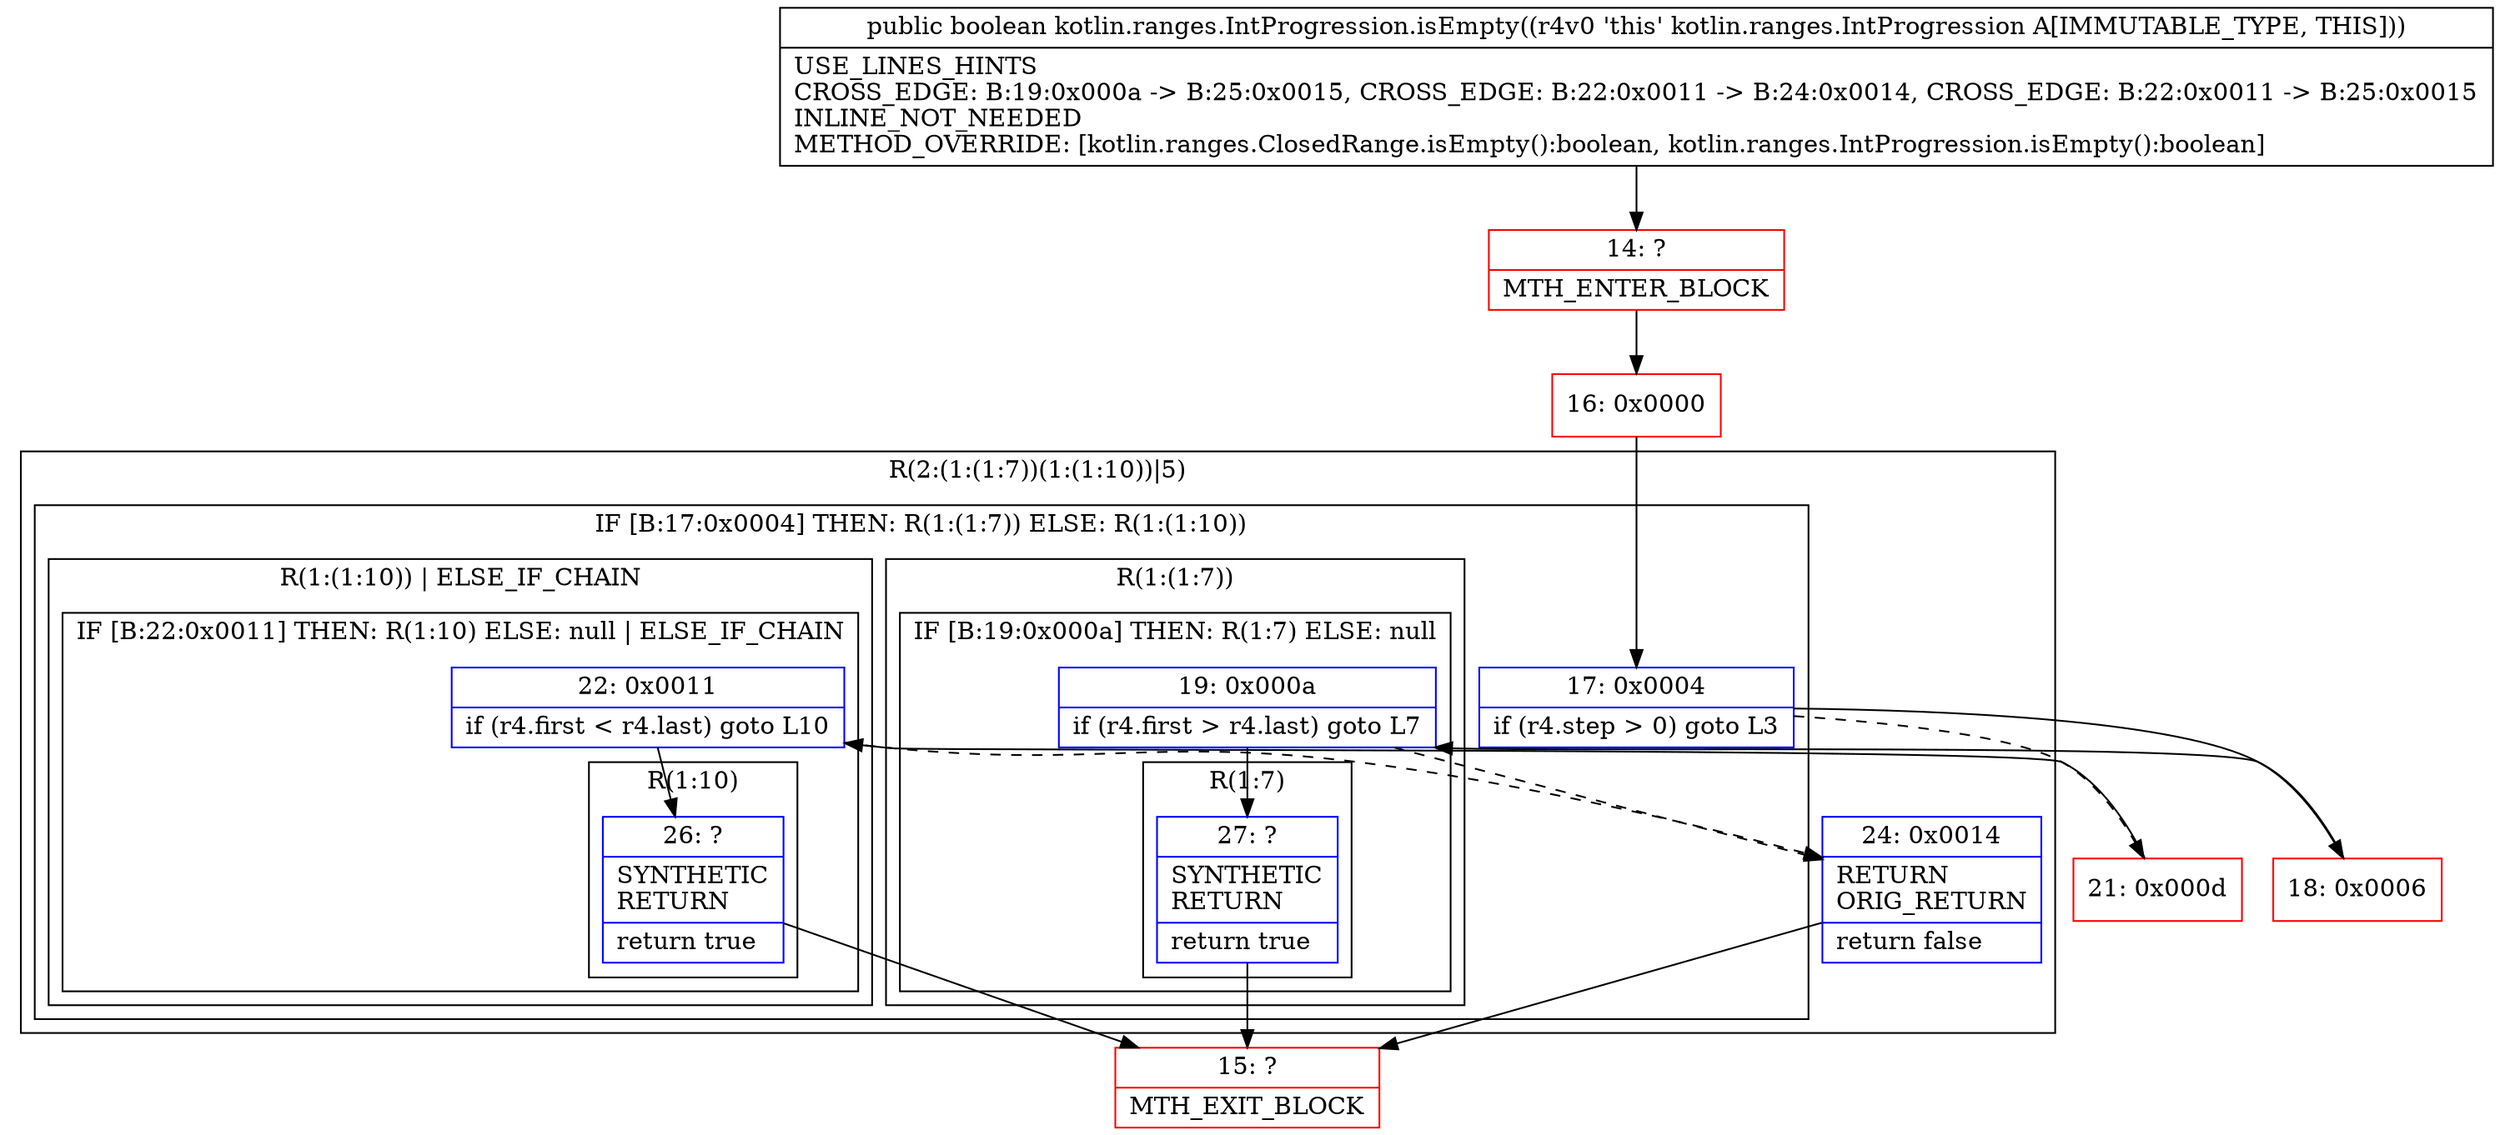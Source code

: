 digraph "CFG forkotlin.ranges.IntProgression.isEmpty()Z" {
subgraph cluster_Region_1162118908 {
label = "R(2:(1:(1:7))(1:(1:10))|5)";
node [shape=record,color=blue];
subgraph cluster_IfRegion_1032089728 {
label = "IF [B:17:0x0004] THEN: R(1:(1:7)) ELSE: R(1:(1:10))";
node [shape=record,color=blue];
Node_17 [shape=record,label="{17\:\ 0x0004|if (r4.step \> 0) goto L3\l}"];
subgraph cluster_Region_1363436534 {
label = "R(1:(1:7))";
node [shape=record,color=blue];
subgraph cluster_IfRegion_836942830 {
label = "IF [B:19:0x000a] THEN: R(1:7) ELSE: null";
node [shape=record,color=blue];
Node_19 [shape=record,label="{19\:\ 0x000a|if (r4.first \> r4.last) goto L7\l}"];
subgraph cluster_Region_1357953096 {
label = "R(1:7)";
node [shape=record,color=blue];
Node_27 [shape=record,label="{27\:\ ?|SYNTHETIC\lRETURN\l|return true\l}"];
}
}
}
subgraph cluster_Region_1315885734 {
label = "R(1:(1:10)) | ELSE_IF_CHAIN\l";
node [shape=record,color=blue];
subgraph cluster_IfRegion_1019695950 {
label = "IF [B:22:0x0011] THEN: R(1:10) ELSE: null | ELSE_IF_CHAIN\l";
node [shape=record,color=blue];
Node_22 [shape=record,label="{22\:\ 0x0011|if (r4.first \< r4.last) goto L10\l}"];
subgraph cluster_Region_408859379 {
label = "R(1:10)";
node [shape=record,color=blue];
Node_26 [shape=record,label="{26\:\ ?|SYNTHETIC\lRETURN\l|return true\l}"];
}
}
}
}
Node_24 [shape=record,label="{24\:\ 0x0014|RETURN\lORIG_RETURN\l|return false\l}"];
}
Node_14 [shape=record,color=red,label="{14\:\ ?|MTH_ENTER_BLOCK\l}"];
Node_16 [shape=record,color=red,label="{16\:\ 0x0000}"];
Node_18 [shape=record,color=red,label="{18\:\ 0x0006}"];
Node_15 [shape=record,color=red,label="{15\:\ ?|MTH_EXIT_BLOCK\l}"];
Node_21 [shape=record,color=red,label="{21\:\ 0x000d}"];
MethodNode[shape=record,label="{public boolean kotlin.ranges.IntProgression.isEmpty((r4v0 'this' kotlin.ranges.IntProgression A[IMMUTABLE_TYPE, THIS]))  | USE_LINES_HINTS\lCROSS_EDGE: B:19:0x000a \-\> B:25:0x0015, CROSS_EDGE: B:22:0x0011 \-\> B:24:0x0014, CROSS_EDGE: B:22:0x0011 \-\> B:25:0x0015\lINLINE_NOT_NEEDED\lMETHOD_OVERRIDE: [kotlin.ranges.ClosedRange.isEmpty():boolean, kotlin.ranges.IntProgression.isEmpty():boolean]\l}"];
MethodNode -> Node_14;Node_17 -> Node_18;
Node_17 -> Node_21[style=dashed];
Node_19 -> Node_24[style=dashed];
Node_19 -> Node_27;
Node_27 -> Node_15;
Node_22 -> Node_24[style=dashed];
Node_22 -> Node_26;
Node_26 -> Node_15;
Node_24 -> Node_15;
Node_14 -> Node_16;
Node_16 -> Node_17;
Node_18 -> Node_19;
Node_21 -> Node_22;
}

